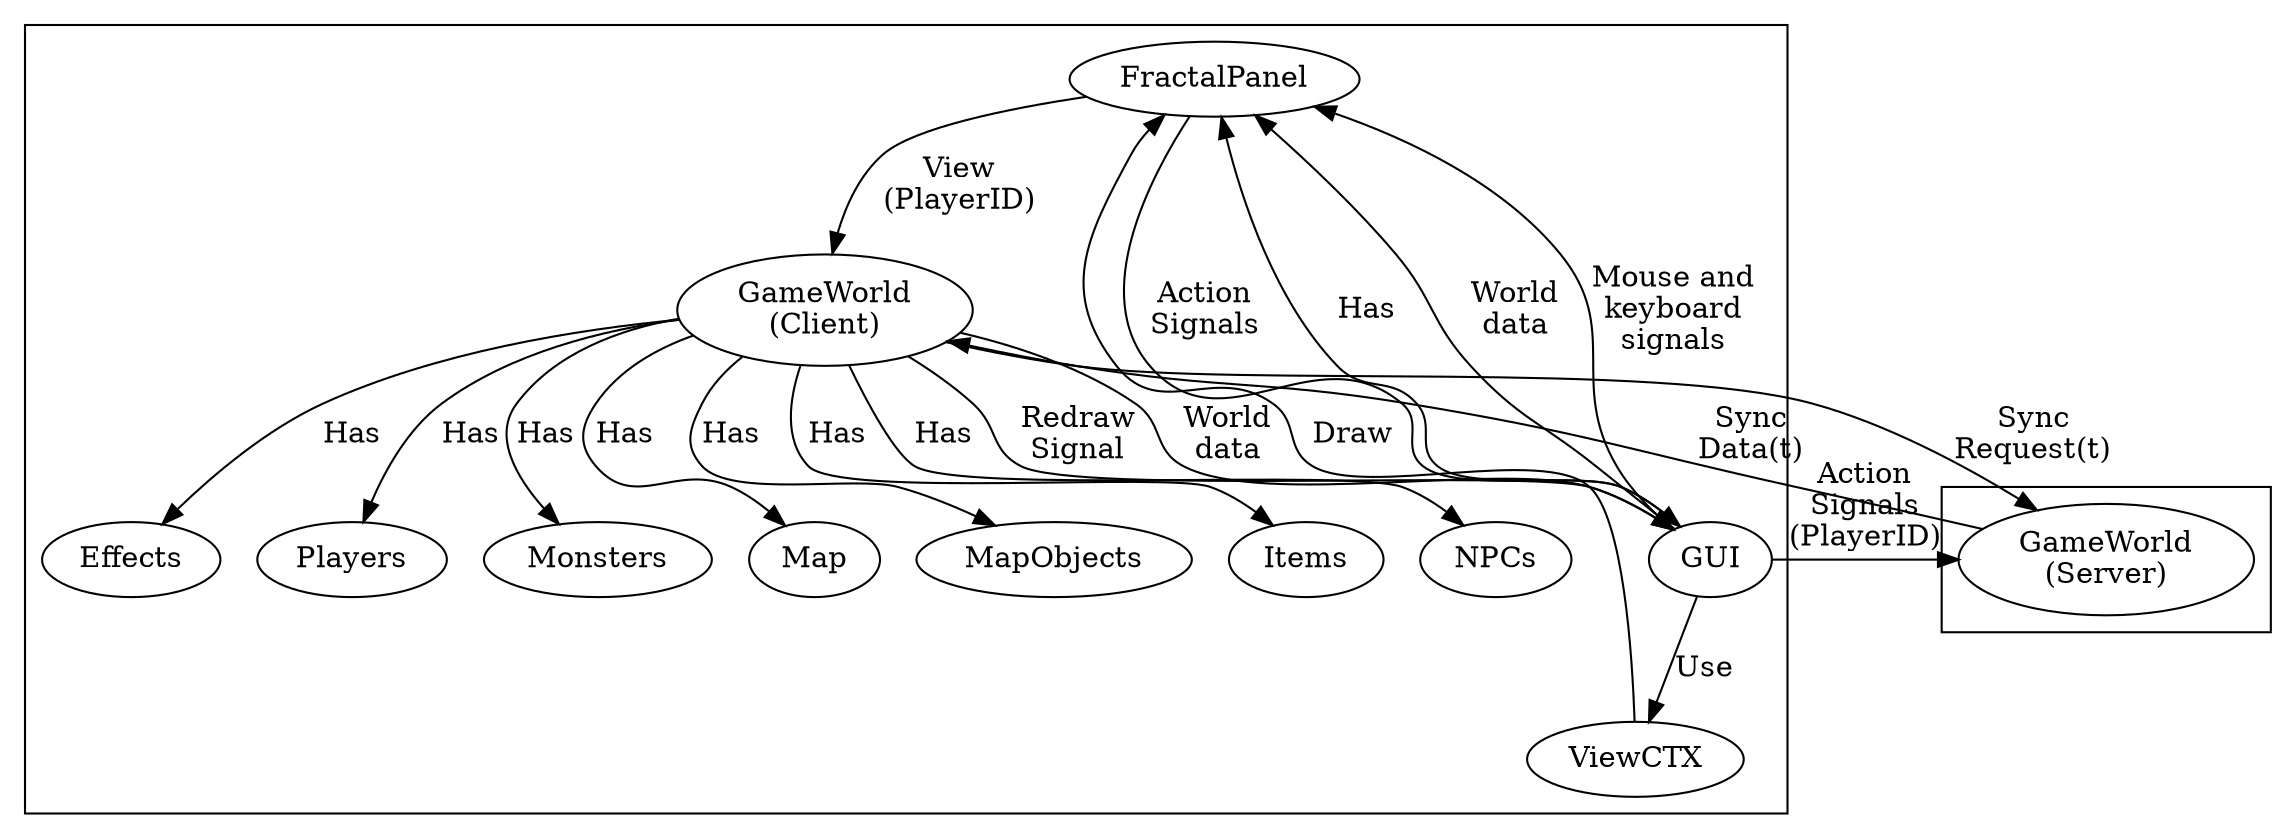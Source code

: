 digraph G
{
	subgraph cluster_c1
	{
		"GameWorld\n(Server)"
	}
	subgraph cluster_c0
	{
		"FractalPanel" -> "GameWorld\n(Client)" [label="View\n(PlayerID)"]
		"ViewCTX" -> "FractalPanel" [label="Draw"]
		"GUI" -> "FractalPanel" [label="Has"]
		"GUI" -> "FractalPanel" [label="World\ndata"]
		"GUI" -> "FractalPanel" [label="Mouse and\nkeyboard\nsignals"]
		"FractalPanel" -> "GUI" [label="Action\nSignals"]
		"GUI" -> "ViewCTX" [label="Use"]
		"GUI" -> "GameWorld\n(Server)" [label="Action\nSignals\n(PlayerID)"]
		"GameWorld\n(Client)" -> "Players" [label="Has"]
		"GameWorld\n(Client)" -> "Monsters" [label="Has"]
		"GameWorld\n(Client)" -> "Map" [label="Has"]
		"GameWorld\n(Client)" -> "MapObjects" [label="Has"]
		"GameWorld\n(Client)" -> "Items" [label="Has"]
		"GameWorld\n(Client)" -> "NPCs" [label="Has"]
		"GameWorld\n(Client)" -> "Effects" [label="Has"]
		"GameWorld\n(Client)" -> "GUI" [label="Redraw\nSignal"]
		"GameWorld\n(Client)" -> "GUI" [label="World\ndata"]
		"GameWorld\n(Server)" -> "GameWorld\n(Client)" [label="Sync\nData(t)"]
		"GameWorld\n(Client)" -> "GameWorld\n(Server)" [label="Sync\nRequest(t)"]
	}
}

